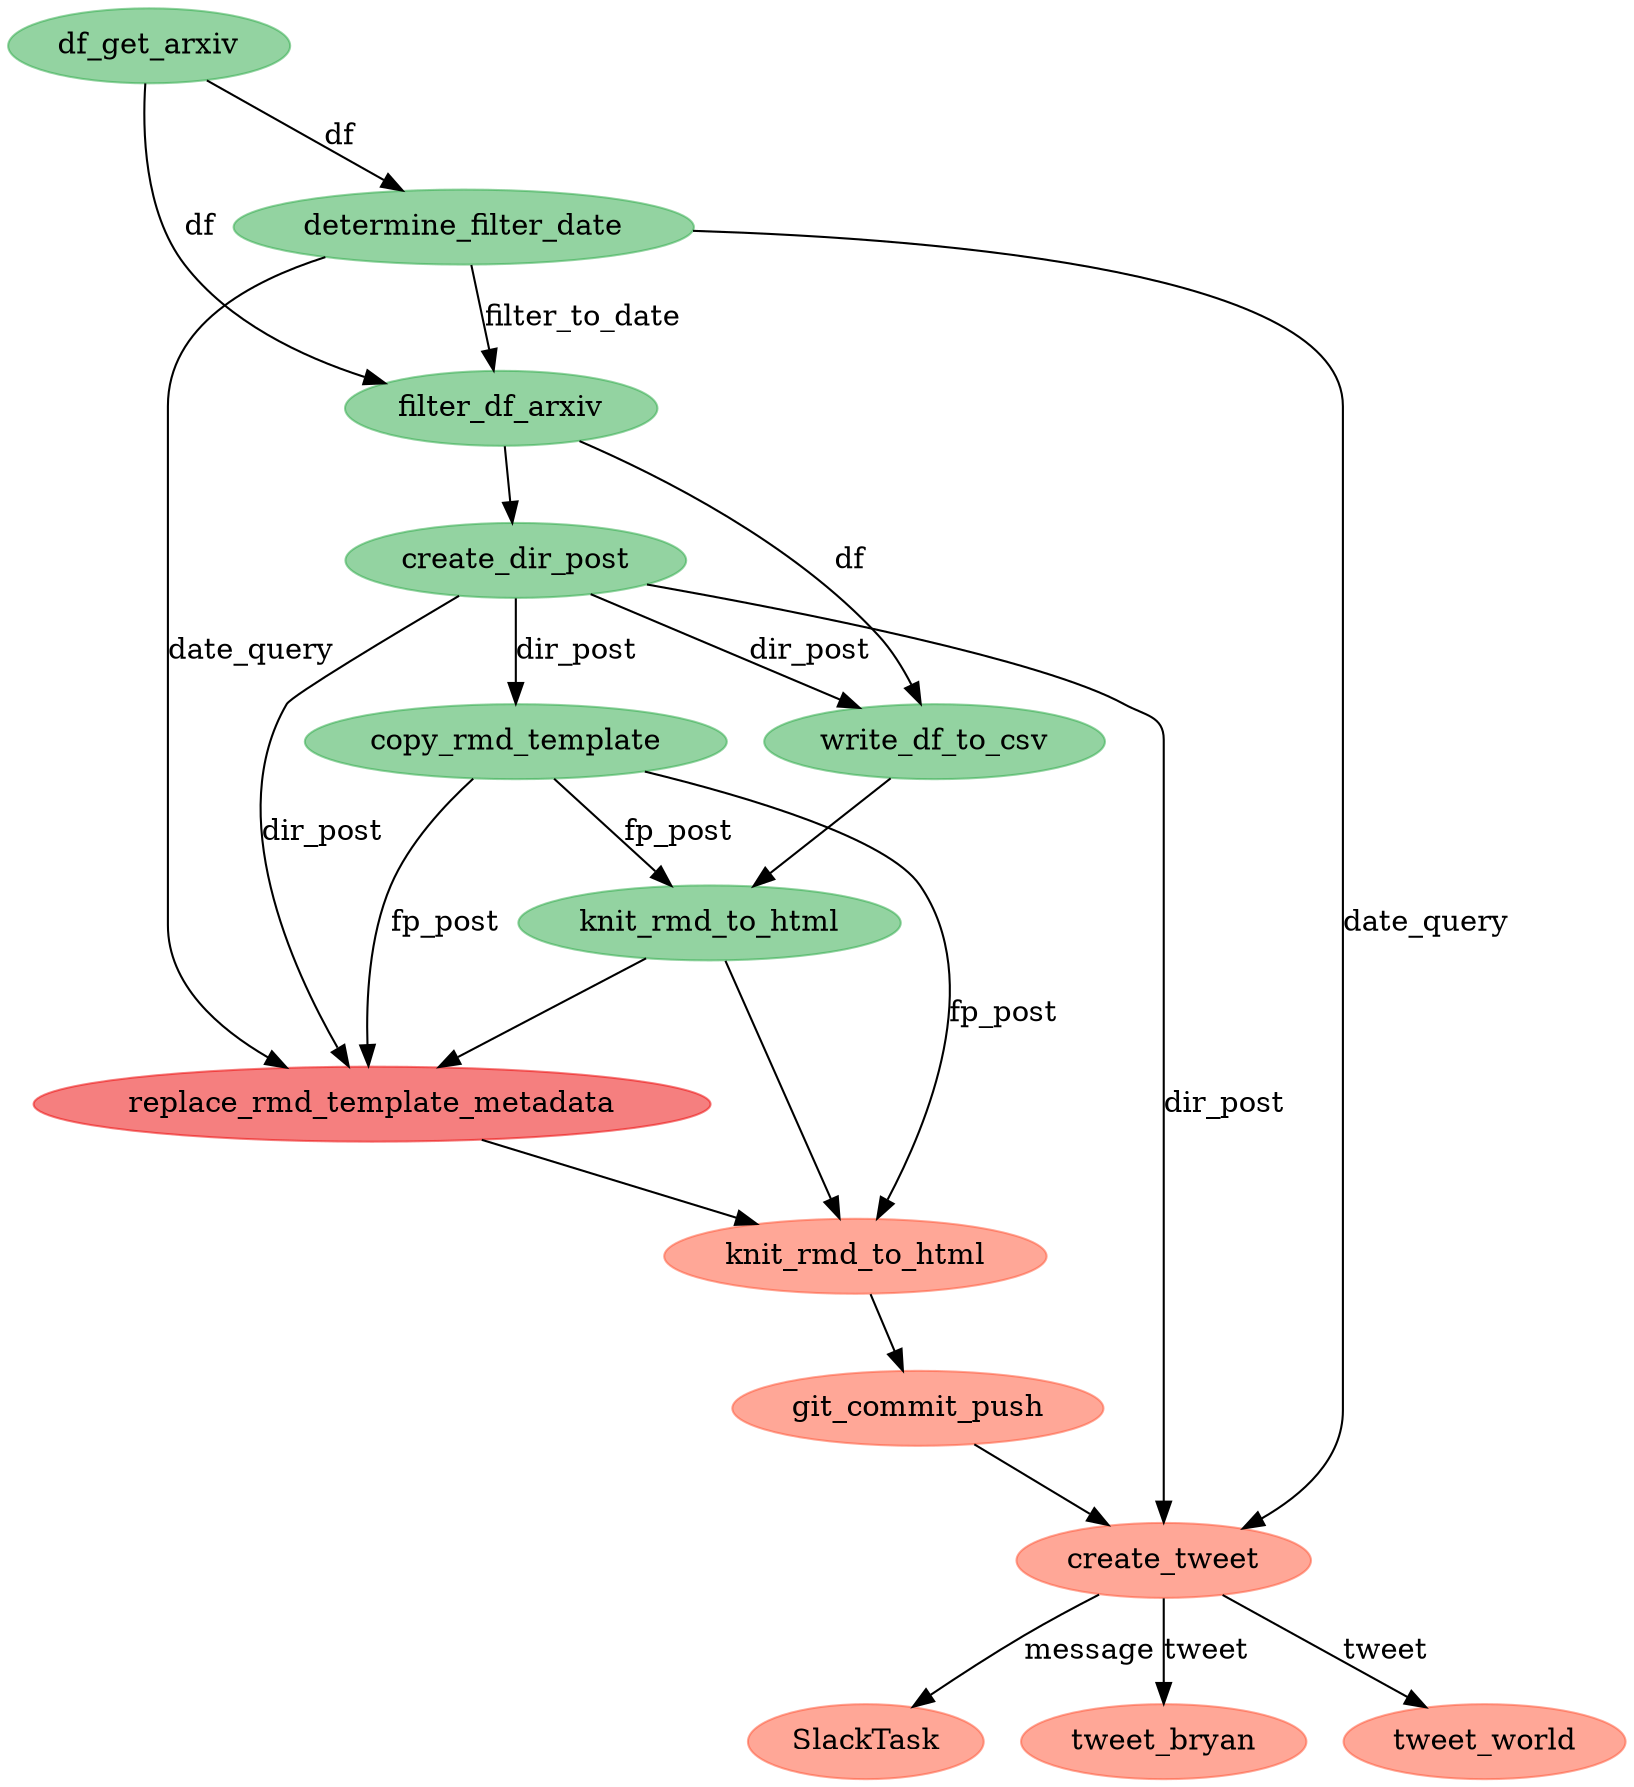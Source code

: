 digraph {
	4676774736 [label=SlackTask color="#ff513180" colorscheme=svg shape=ellipse style=filled]
	4676774096 [label=tweet_bryan color="#ff513180" colorscheme=svg shape=ellipse style=filled]
	4676705936 [label=df_get_arxiv color="#28a74580" colorscheme=svg shape=ellipse style=filled]
	4676705552 [label=determine_filter_date color="#28a74580" colorscheme=svg shape=ellipse style=filled]
	4676705872 [label=filter_df_arxiv color="#28a74580" colorscheme=svg shape=ellipse style=filled]
	4676756176 [label=write_df_to_csv color="#28a74580" colorscheme=svg shape=ellipse style=filled]
	4676755664 [label=create_dir_post color="#28a74580" colorscheme=svg shape=ellipse style=filled]
	4676757136 [label=copy_rmd_template color="#28a74580" colorscheme=svg shape=ellipse style=filled]
	4676757392 [label=knit_rmd_to_html color="#28a74580" colorscheme=svg shape=ellipse style=filled]
	4676758096 [label=replace_rmd_template_metadata color="#eb000080" colorscheme=svg shape=ellipse style=filled]
	4676759312 [label=knit_rmd_to_html color="#ff513180" colorscheme=svg shape=ellipse style=filled]
	4676772560 [label=git_commit_push color="#ff513180" colorscheme=svg shape=ellipse style=filled]
	4676773200 [label=create_tweet color="#ff513180" colorscheme=svg shape=ellipse style=filled]
	4676774352 [label=tweet_world color="#ff513180" colorscheme=svg shape=ellipse style=filled]
	4676773200 -> 4676774736 [label=message]
	4676773200 -> 4676774096 [label=tweet]
	4676773200 -> 4676774352 [label=tweet]
	4676757136 -> 4676758096 [label=fp_post]
	4676705552 -> 4676773200 [label=date_query]
	4676705552 -> 4676758096 [label=date_query]
	4676705552 -> 4676705872 [label=filter_to_date]
	4676705936 -> 4676705872 [label=df]
	4676755664 -> 4676756176 [label=dir_post]
	4676756176 -> 4676757392
	4676755664 -> 4676758096 [label=dir_post]
	4676757392 -> 4676758096
	4676758096 -> 4676759312
	4676759312 -> 4676772560
	4676755664 -> 4676773200 [label=dir_post]
	4676757136 -> 4676759312 [label=fp_post]
	4676757136 -> 4676757392 [label=fp_post]
	4676705936 -> 4676705552 [label=df]
	4676705872 -> 4676756176 [label=df]
	4676755664 -> 4676757136 [label=dir_post]
	4676705872 -> 4676755664
	4676757392 -> 4676759312
	4676772560 -> 4676773200
}
